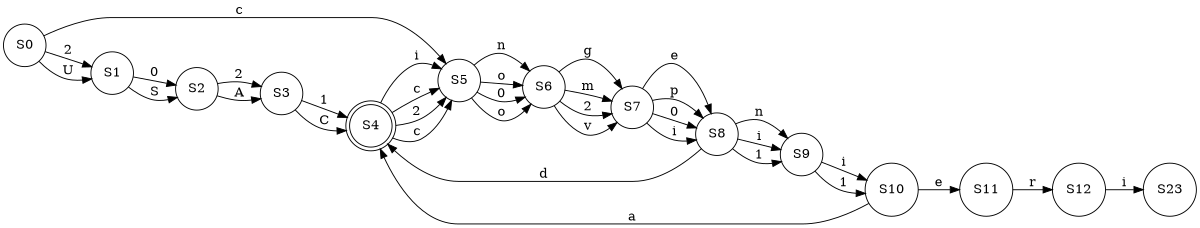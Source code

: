 digraph finite_state_machine {
rankdir=LR;
size="8,5"
node [shape = doublecircle];S4;
node [shape = circle];S0->S5[label="c"];
S0->S1[label="2"];
S0->S1[label="U"];
S1->S2[label="0"];
S2->S3[label="2"];
S3->S4[label="1"];
S4->S5[label="i"];
S4->S5[label="c"];
S5->S6[label="n"];
S6->S7[label="g"];
S7->S8[label="e"];
S8->S9[label="n"];
S9->S10[label="i"];
S10->S11[label="e"];
S11->S12[label="r"];
S12->S23[label="i"];
S5->S6[label="o"];
S6->S7[label="m"];
S7->S8[label="p"];
S8->S9[label="i"];
S9->S10[label="1"];
S10->S4[label="a"];
S1->S2[label="S"];
S2->S3[label="A"];
S3->S4[label="C"];
S4->S5[label="2"];
S4->S5[label="c"];
S5->S6[label="0"];
S6->S7[label="2"];
S7->S8[label="0"];
S8->S9[label="1"];
S5->S6[label="o"];
S6->S7[label="v"];
S7->S8[label="i"];
S8->S4[label="d"];
}
